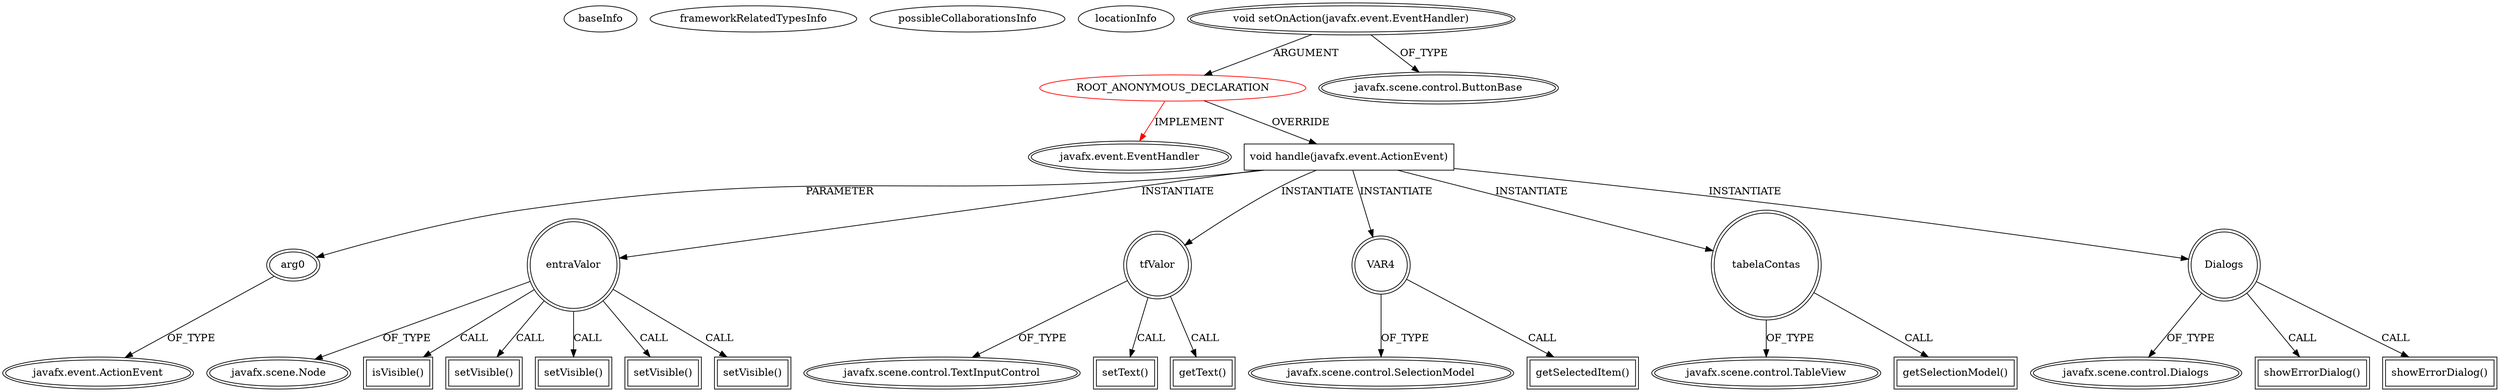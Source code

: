 digraph {
baseInfo[graphId=2495,category="extension_graph",isAnonymous=true,possibleRelation=false]
frameworkRelatedTypesInfo[0="javafx.event.EventHandler"]
possibleCollaborationsInfo[]
locationInfo[projectName="diogocs1-FPessoais",filePath="/diogocs1-FPessoais/FPessoais-master/FinancasPessoais/src/app/controllers/HomeController.java",contextSignature="void initialize(java.net.URL,java.util.ResourceBundle)",graphId="2495"]
0[label="ROOT_ANONYMOUS_DECLARATION",vertexType="ROOT_ANONYMOUS_DECLARATION",isFrameworkType=false,color=red]
1[label="javafx.event.EventHandler",vertexType="FRAMEWORK_INTERFACE_TYPE",isFrameworkType=true,peripheries=2]
2[label="void setOnAction(javafx.event.EventHandler)",vertexType="OUTSIDE_CALL",isFrameworkType=true,peripheries=2]
3[label="javafx.scene.control.ButtonBase",vertexType="FRAMEWORK_CLASS_TYPE",isFrameworkType=true,peripheries=2]
4[label="void handle(javafx.event.ActionEvent)",vertexType="OVERRIDING_METHOD_DECLARATION",isFrameworkType=false,shape=box]
5[label="arg0",vertexType="PARAMETER_DECLARATION",isFrameworkType=true,peripheries=2]
6[label="javafx.event.ActionEvent",vertexType="FRAMEWORK_CLASS_TYPE",isFrameworkType=true,peripheries=2]
7[label="entraValor",vertexType="VARIABLE_EXPRESION",isFrameworkType=true,peripheries=2,shape=circle]
9[label="javafx.scene.Node",vertexType="FRAMEWORK_CLASS_TYPE",isFrameworkType=true,peripheries=2]
8[label="isVisible()",vertexType="INSIDE_CALL",isFrameworkType=true,peripheries=2,shape=box]
11[label="setVisible()",vertexType="INSIDE_CALL",isFrameworkType=true,peripheries=2,shape=box]
12[label="tfValor",vertexType="VARIABLE_EXPRESION",isFrameworkType=true,peripheries=2,shape=circle]
14[label="javafx.scene.control.TextInputControl",vertexType="FRAMEWORK_CLASS_TYPE",isFrameworkType=true,peripheries=2]
13[label="setText()",vertexType="INSIDE_CALL",isFrameworkType=true,peripheries=2,shape=box]
16[label="getText()",vertexType="INSIDE_CALL",isFrameworkType=true,peripheries=2,shape=box]
17[label="VAR4",vertexType="VARIABLE_EXPRESION",isFrameworkType=true,peripheries=2,shape=circle]
19[label="javafx.scene.control.SelectionModel",vertexType="FRAMEWORK_CLASS_TYPE",isFrameworkType=true,peripheries=2]
18[label="getSelectedItem()",vertexType="INSIDE_CALL",isFrameworkType=true,peripheries=2,shape=box]
20[label="tabelaContas",vertexType="VARIABLE_EXPRESION",isFrameworkType=true,peripheries=2,shape=circle]
22[label="javafx.scene.control.TableView",vertexType="FRAMEWORK_CLASS_TYPE",isFrameworkType=true,peripheries=2]
21[label="getSelectionModel()",vertexType="INSIDE_CALL",isFrameworkType=true,peripheries=2,shape=box]
24[label="setVisible()",vertexType="INSIDE_CALL",isFrameworkType=true,peripheries=2,shape=box]
25[label="Dialogs",vertexType="VARIABLE_EXPRESION",isFrameworkType=true,peripheries=2,shape=circle]
27[label="javafx.scene.control.Dialogs",vertexType="FRAMEWORK_CLASS_TYPE",isFrameworkType=true,peripheries=2]
26[label="showErrorDialog()",vertexType="INSIDE_CALL",isFrameworkType=true,peripheries=2,shape=box]
29[label="setVisible()",vertexType="INSIDE_CALL",isFrameworkType=true,peripheries=2,shape=box]
31[label="showErrorDialog()",vertexType="INSIDE_CALL",isFrameworkType=true,peripheries=2,shape=box]
33[label="setVisible()",vertexType="INSIDE_CALL",isFrameworkType=true,peripheries=2,shape=box]
0->1[label="IMPLEMENT",color=red]
2->0[label="ARGUMENT"]
2->3[label="OF_TYPE"]
0->4[label="OVERRIDE"]
5->6[label="OF_TYPE"]
4->5[label="PARAMETER"]
4->7[label="INSTANTIATE"]
7->9[label="OF_TYPE"]
7->8[label="CALL"]
7->11[label="CALL"]
4->12[label="INSTANTIATE"]
12->14[label="OF_TYPE"]
12->13[label="CALL"]
12->16[label="CALL"]
4->17[label="INSTANTIATE"]
17->19[label="OF_TYPE"]
17->18[label="CALL"]
4->20[label="INSTANTIATE"]
20->22[label="OF_TYPE"]
20->21[label="CALL"]
7->24[label="CALL"]
4->25[label="INSTANTIATE"]
25->27[label="OF_TYPE"]
25->26[label="CALL"]
7->29[label="CALL"]
25->31[label="CALL"]
7->33[label="CALL"]
}
